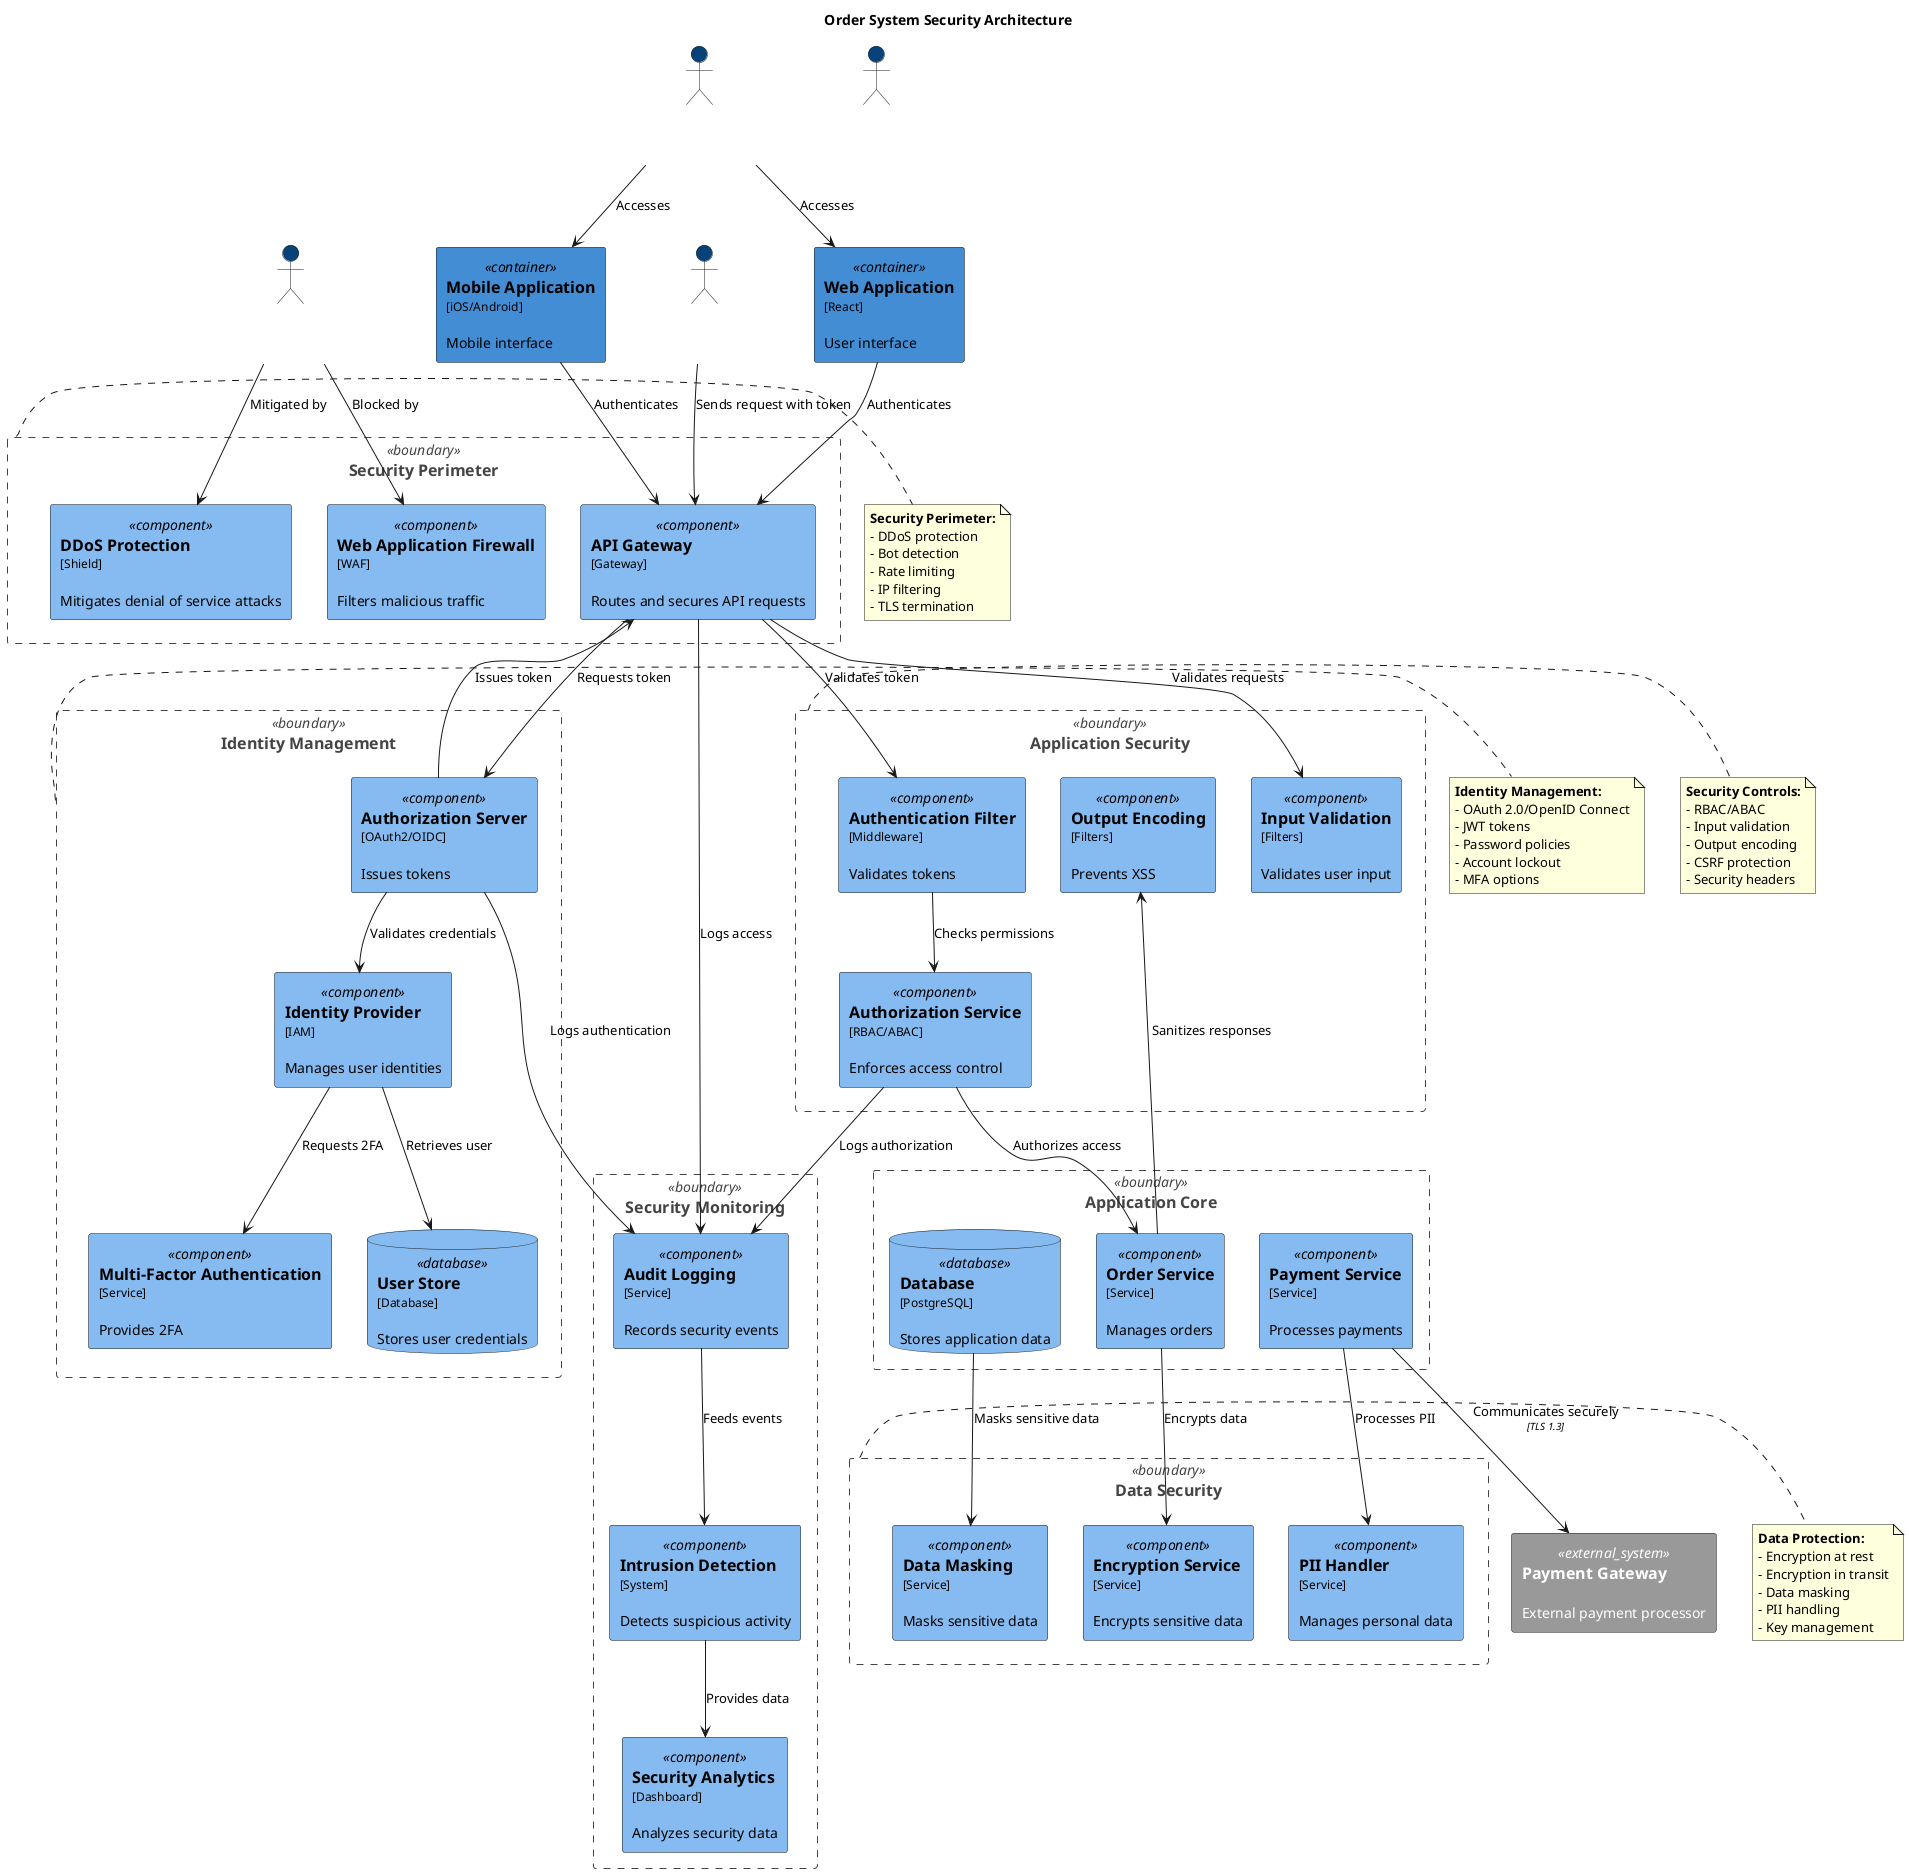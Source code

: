 @startuml Security Architecture Diagram

' C4 Model Definitions
!define LAYOUT_WITH_LEGEND
!define SHOW_PERSON_PORTRAIT

' C4 Element Styles
!define C4_COMPONENT_FONT_COLOR #000000
!define C4_COMPONENT_BG_COLOR #85BBF0
!define C4_CONTAINER_FONT_COLOR #000000
!define C4_CONTAINER_BG_COLOR #438DD5
!define C4_SYSTEM_FONT_COLOR #FFFFFF
!define C4_SYSTEM_BG_COLOR #1168BD
!define C4_PERSON_FONT_COLOR #FFFFFF
!define C4_PERSON_BG_COLOR #08427B
!define C4_BOUNDARY_COLOR #444444

' C4 Element Macros
!define Person(e_alias, e_label, e_descr) actor "==e_label\n\ne_descr" as e_alias
!define Container_Boundary(e_alias, e_label) rectangle "==e_label" <<boundary>> as e_alias
!define Container(e_alias, e_label, e_techn, e_descr) rectangle "==e_label\n<size:12>[e_techn]</size>\n\ne_descr" <<container>> as e_alias
!define Component(e_alias, e_label, e_techn, e_descr) rectangle "==e_label\n<size:12>[e_techn]</size>\n\ne_descr" <<component>> as e_alias
!define ComponentDb(e_alias, e_label, e_techn, e_descr) database "==e_label\n<size:12>[e_techn]</size>\n\ne_descr" <<database>> as e_alias
!define System_Ext(e_alias, e_label, e_descr) rectangle "==e_label\n\ne_descr" <<external_system>> as e_alias
!define Rel(e_from, e_to, e_label) e_from --> e_to : "e_label"
!define Rel(e_from, e_to, e_label, e_techn) e_from --> e_to : "e_label\n//<size:10>[e_techn]</size>//"

' Styling
skinparam rectangle {
    FontColor<<component>> C4_COMPONENT_FONT_COLOR
    BackgroundColor<<component>> C4_COMPONENT_BG_COLOR
    FontColor<<container>> C4_CONTAINER_FONT_COLOR
    BackgroundColor<<container>> C4_CONTAINER_BG_COLOR
    FontColor<<boundary>> #444444
    BorderColor<<boundary>> C4_BOUNDARY_COLOR
    BorderStyle<<boundary>> dashed
    FontColor<<external_system>> C4_SYSTEM_FONT_COLOR
    BackgroundColor<<external_system>> #999999
}

skinparam database {
    BackgroundColor C4_COMPONENT_BG_COLOR
}

skinparam actor {
    BackgroundColor C4_PERSON_BG_COLOR
    FontColor C4_PERSON_FONT_COLOR
}

title Order System Security Architecture

' External Actors
Person(customer, "Customer", "Authenticated user")
Person(admin, "Administrator", "System administrator")
Person(anonymous, "Anonymous User", "Unauthenticated user")
Person(attacker, "Potential Attacker", "Malicious actor")

' Security Components
Container_Boundary(security_perimeter, "Security Perimeter") {
    Component(waf, "Web Application Firewall", "WAF", "Filters malicious traffic")
    Component(ddos_protection, "DDoS Protection", "Shield", "Mitigates denial of service attacks")
    Component(api_gateway, "API Gateway", "Gateway", "Routes and secures API requests")
}

Container_Boundary(identity_management, "Identity Management") {
    Component(auth_server, "Authorization Server", "OAuth2/OIDC", "Issues tokens")
    Component(identity_provider, "Identity Provider", "IAM", "Manages user identities")
    ComponentDb(user_store, "User Store", "Database", "Stores user credentials")
    Component(mfa_service, "Multi-Factor Authentication", "Service", "Provides 2FA")
}

Container_Boundary(application_security, "Application Security") {
    Component(auth_filter, "Authentication Filter", "Middleware", "Validates tokens")
    Component(authz_service, "Authorization Service", "RBAC/ABAC", "Enforces access control")
    Component(input_validation, "Input Validation", "Filters", "Validates user input")
    Component(output_encoding, "Output Encoding", "Filters", "Prevents XSS")
}

Container_Boundary(data_security, "Data Security") {
    Component(encryption_service, "Encryption Service", "Service", "Encrypts sensitive data")
    Component(pii_handler, "PII Handler", "Service", "Manages personal data")
    Component(data_masking, "Data Masking", "Service", "Masks sensitive data")
}

Container_Boundary(security_monitoring, "Security Monitoring") {
    Component(audit_logging, "Audit Logging", "Service", "Records security events")
    Component(intrusion_detection, "Intrusion Detection", "System", "Detects suspicious activity")
    Component(security_analytics, "Security Analytics", "Dashboard", "Analyzes security data")
}

' Application Components
Container(web_app, "Web Application", "React", "User interface")
Container(mobile_app, "Mobile Application", "iOS/Android", "Mobile interface")

Container_Boundary(application_core, "Application Core") {
    Component(order_service, "Order Service", "Service", "Manages orders")
    Component(payment_service, "Payment Service", "Service", "Processes payments")
    ComponentDb(database, "Database", "PostgreSQL", "Stores application data")
}

' External Systems
System_Ext(payment_gateway, "Payment Gateway", "External payment processor")

' Authentication Flow
Rel(anonymous, web_app, "Accesses")
Rel(anonymous, mobile_app, "Accesses")
Rel(web_app, api_gateway, "Authenticates")
Rel(mobile_app, api_gateway, "Authenticates")
Rel(api_gateway, auth_server, "Requests token")
Rel(auth_server, identity_provider, "Validates credentials")
Rel(identity_provider, user_store, "Retrieves user")
Rel(identity_provider, mfa_service, "Requests 2FA")
Rel(auth_server, api_gateway, "Issues token")

' Authorization Flow
Rel(customer, api_gateway, "Sends request with token")
Rel(api_gateway, auth_filter, "Validates token")
Rel(auth_filter, authz_service, "Checks permissions")
Rel(authz_service, order_service, "Authorizes access")

' Security Controls
Rel(attacker, waf, "Blocked by")
Rel(attacker, ddos_protection, "Mitigated by")
Rel(api_gateway, input_validation, "Validates requests")
Rel(order_service, output_encoding, "Sanitizes responses")
Rel(order_service, encryption_service, "Encrypts data")
Rel(payment_service, pii_handler, "Processes PII")
Rel(database, data_masking, "Masks sensitive data")

' Monitoring
Rel(api_gateway, audit_logging, "Logs access")
Rel(auth_server, audit_logging, "Logs authentication")
Rel(authz_service, audit_logging, "Logs authorization")
Rel(audit_logging, intrusion_detection, "Feeds events")
Rel(intrusion_detection, security_analytics, "Provides data")

' External Communication
Rel(payment_service, payment_gateway, "Communicates securely", "TLS 1.3")

' Notes
note right of security_perimeter
  <b>Security Perimeter:</b>
  - DDoS protection
  - Bot detection
  - Rate limiting
  - IP filtering
  - TLS termination
end note

note right of identity_management
  <b>Identity Management:</b>
  - OAuth 2.0/OpenID Connect
  - JWT tokens
  - Password policies
  - Account lockout
  - MFA options
end note

note right of application_security
  <b>Security Controls:</b>
  - RBAC/ABAC
  - Input validation
  - Output encoding
  - CSRF protection
  - Security headers
end note

note right of data_security
  <b>Data Protection:</b>
  - Encryption at rest
  - Encryption in transit
  - Data masking
  - PII handling
  - Key management
end note

@enduml